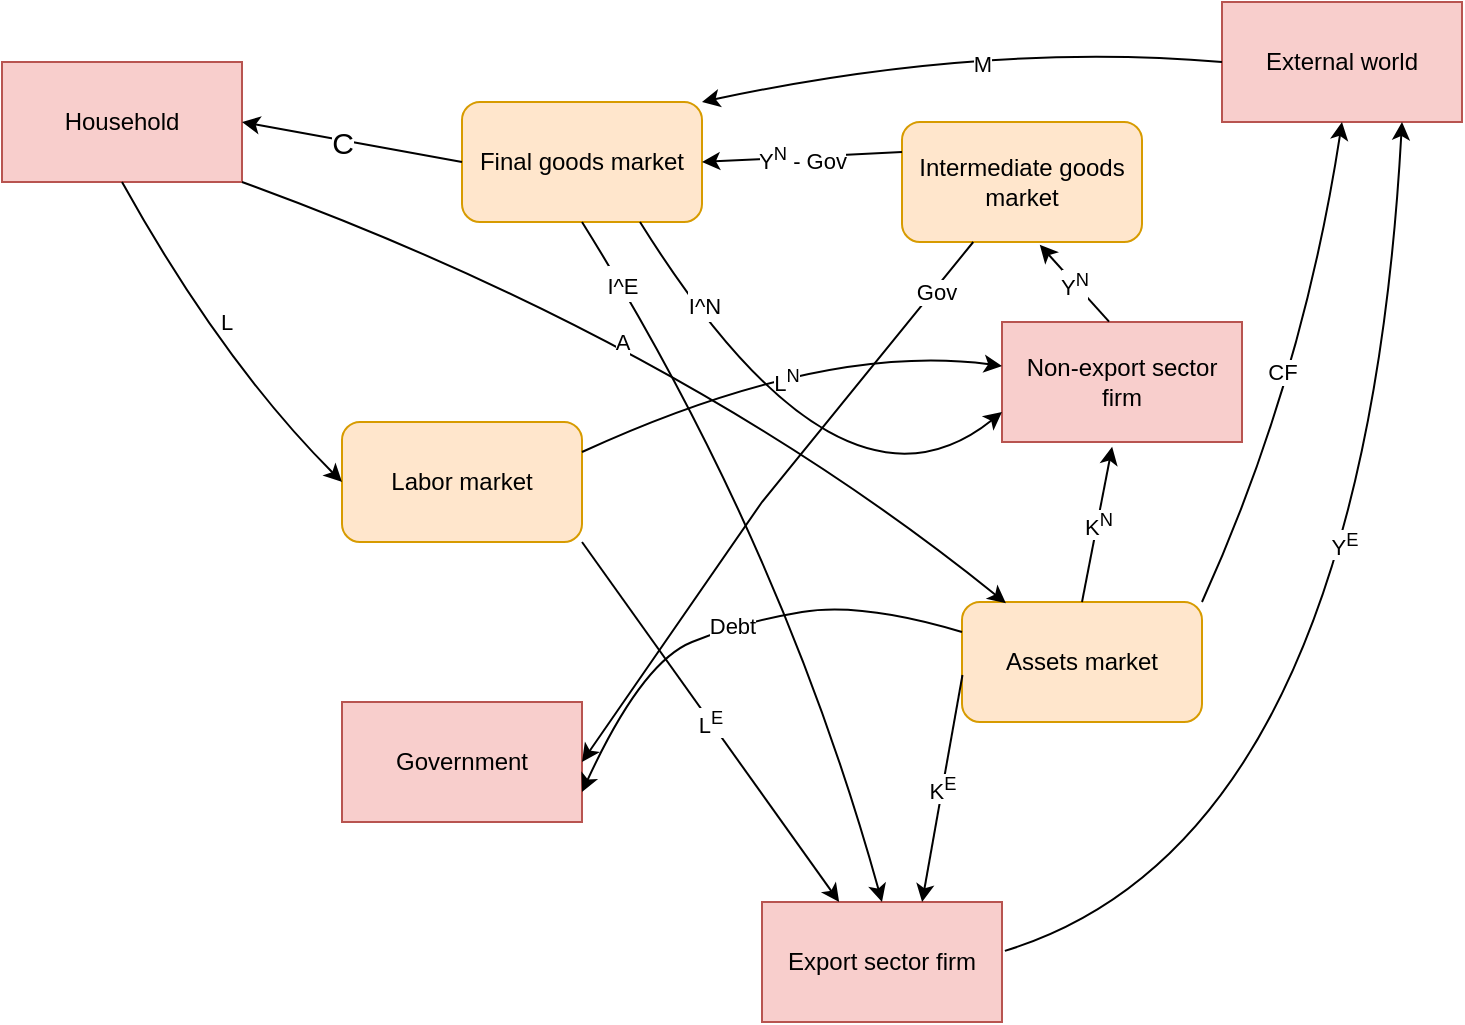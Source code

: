 <mxfile version="20.3.0" type="github">
  <diagram id="jy6cDKCAjOVsu_4QMrVE" name="Page-1">
    <mxGraphModel dx="942" dy="551" grid="1" gridSize="10" guides="1" tooltips="1" connect="1" arrows="1" fold="1" page="1" pageScale="1" pageWidth="827" pageHeight="1169" math="0" shadow="0">
      <root>
        <mxCell id="0" />
        <mxCell id="1" parent="0" />
        <mxCell id="r3nEOo71iXhfzzqYjHbu-1" value="Household" style="rounded=0;whiteSpace=wrap;html=1;fillColor=#f8cecc;strokeColor=#b85450;" parent="1" vertex="1">
          <mxGeometry x="20" y="60" width="120" height="60" as="geometry" />
        </mxCell>
        <mxCell id="r3nEOo71iXhfzzqYjHbu-2" value="&lt;div&gt;Government&lt;/div&gt;" style="whiteSpace=wrap;html=1;fillColor=#f8cecc;strokeColor=#b85450;" parent="1" vertex="1">
          <mxGeometry x="190" y="380" width="120" height="60" as="geometry" />
        </mxCell>
        <mxCell id="r3nEOo71iXhfzzqYjHbu-3" value="&lt;div&gt;Non-export sector firm&lt;br&gt;&lt;/div&gt;" style="whiteSpace=wrap;html=1;fillColor=#f8cecc;strokeColor=#b85450;" parent="1" vertex="1">
          <mxGeometry x="520" y="190" width="120" height="60" as="geometry" />
        </mxCell>
        <mxCell id="r3nEOo71iXhfzzqYjHbu-4" value="&lt;div&gt;Export sector firm&lt;/div&gt;" style="whiteSpace=wrap;html=1;fillColor=#f8cecc;strokeColor=#b85450;" parent="1" vertex="1">
          <mxGeometry x="400" y="480" width="120" height="60" as="geometry" />
        </mxCell>
        <mxCell id="r3nEOo71iXhfzzqYjHbu-5" value="&lt;div&gt;External world&lt;/div&gt;" style="whiteSpace=wrap;html=1;fillColor=#f8cecc;strokeColor=#b85450;" parent="1" vertex="1">
          <mxGeometry x="630" y="30" width="120" height="60" as="geometry" />
        </mxCell>
        <mxCell id="r3nEOo71iXhfzzqYjHbu-6" value="Labor market" style="rounded=1;whiteSpace=wrap;html=1;fillColor=#ffe6cc;strokeColor=#d79b00;" parent="1" vertex="1">
          <mxGeometry x="190" y="240" width="120" height="60" as="geometry" />
        </mxCell>
        <mxCell id="r3nEOo71iXhfzzqYjHbu-8" value="&lt;div&gt;Final goods market&lt;/div&gt;" style="rounded=1;whiteSpace=wrap;html=1;fillColor=#ffe6cc;strokeColor=#d79b00;" parent="1" vertex="1">
          <mxGeometry x="250" y="80" width="120" height="60" as="geometry" />
        </mxCell>
        <mxCell id="r3nEOo71iXhfzzqYjHbu-9" value="Intermediate goods market" style="rounded=1;whiteSpace=wrap;html=1;fillColor=#ffe6cc;strokeColor=#d79b00;" parent="1" vertex="1">
          <mxGeometry x="470" y="90" width="120" height="60" as="geometry" />
        </mxCell>
        <mxCell id="r3nEOo71iXhfzzqYjHbu-10" value="Assets market" style="rounded=1;whiteSpace=wrap;html=1;labelBackgroundColor=none;fillColor=#ffe6cc;strokeColor=#d79b00;" parent="1" vertex="1">
          <mxGeometry x="500" y="330" width="120" height="60" as="geometry" />
        </mxCell>
        <mxCell id="r3nEOo71iXhfzzqYjHbu-15" value="" style="endArrow=classic;html=1;exitX=0;exitY=0.5;exitDx=0;exitDy=0;entryX=1;entryY=0.5;entryDx=0;entryDy=0;curved=1;" parent="1" source="r3nEOo71iXhfzzqYjHbu-8" target="r3nEOo71iXhfzzqYjHbu-1" edge="1">
          <mxGeometry relative="1" as="geometry">
            <mxPoint x="140" y="140" as="sourcePoint" />
            <mxPoint x="240" y="140" as="targetPoint" />
            <Array as="points" />
          </mxGeometry>
        </mxCell>
        <mxCell id="r3nEOo71iXhfzzqYjHbu-16" value="C" style="edgeLabel;resizable=0;html=1;align=center;verticalAlign=middle;fontSize=15;" parent="r3nEOo71iXhfzzqYjHbu-15" connectable="0" vertex="1">
          <mxGeometry relative="1" as="geometry">
            <mxPoint x="-5" as="offset" />
          </mxGeometry>
        </mxCell>
        <mxCell id="r3nEOo71iXhfzzqYjHbu-18" value="" style="endArrow=classic;html=1;rounded=0;entryX=0.574;entryY=1.023;entryDx=0;entryDy=0;exitX=0.446;exitY=-0.003;exitDx=0;exitDy=0;entryPerimeter=0;exitPerimeter=0;" parent="1" source="r3nEOo71iXhfzzqYjHbu-3" target="r3nEOo71iXhfzzqYjHbu-9" edge="1">
          <mxGeometry relative="1" as="geometry">
            <mxPoint x="364" y="49.5" as="sourcePoint" />
            <mxPoint x="464" y="49.5" as="targetPoint" />
            <Array as="points" />
          </mxGeometry>
        </mxCell>
        <mxCell id="r3nEOo71iXhfzzqYjHbu-19" value="Y&lt;sup&gt;N&lt;/sup&gt;" style="edgeLabel;resizable=0;html=1;align=center;verticalAlign=middle;" parent="r3nEOo71iXhfzzqYjHbu-18" connectable="0" vertex="1">
          <mxGeometry relative="1" as="geometry" />
        </mxCell>
        <mxCell id="r3nEOo71iXhfzzqYjHbu-20" value="" style="endArrow=classic;html=1;rounded=0;exitX=0;exitY=0.25;exitDx=0;exitDy=0;entryX=1;entryY=0.5;entryDx=0;entryDy=0;" parent="1" source="r3nEOo71iXhfzzqYjHbu-9" target="r3nEOo71iXhfzzqYjHbu-8" edge="1">
          <mxGeometry relative="1" as="geometry">
            <mxPoint x="320" y="160" as="sourcePoint" />
            <mxPoint x="420" y="160" as="targetPoint" />
          </mxGeometry>
        </mxCell>
        <mxCell id="r3nEOo71iXhfzzqYjHbu-21" value="&lt;div&gt;Y&lt;sup&gt;N&lt;/sup&gt; - Gov&lt;/div&gt;" style="edgeLabel;resizable=0;html=1;align=center;verticalAlign=middle;" parent="r3nEOo71iXhfzzqYjHbu-20" connectable="0" vertex="1">
          <mxGeometry relative="1" as="geometry" />
        </mxCell>
        <mxCell id="r3nEOo71iXhfzzqYjHbu-22" value="" style="endArrow=classic;html=1;exitX=0.5;exitY=1;exitDx=0;exitDy=0;entryX=0;entryY=0.5;entryDx=0;entryDy=0;curved=1;" parent="1" source="r3nEOo71iXhfzzqYjHbu-1" target="r3nEOo71iXhfzzqYjHbu-6" edge="1">
          <mxGeometry relative="1" as="geometry">
            <mxPoint x="120" y="200" as="sourcePoint" />
            <mxPoint x="220" y="200" as="targetPoint" />
            <Array as="points">
              <mxPoint x="130" y="210" />
            </Array>
          </mxGeometry>
        </mxCell>
        <mxCell id="r3nEOo71iXhfzzqYjHbu-23" value="L" style="edgeLabel;resizable=0;html=1;align=center;verticalAlign=middle;" parent="r3nEOo71iXhfzzqYjHbu-22" connectable="0" vertex="1">
          <mxGeometry relative="1" as="geometry">
            <mxPoint x="6" y="-12" as="offset" />
          </mxGeometry>
        </mxCell>
        <mxCell id="r3nEOo71iXhfzzqYjHbu-24" value="" style="endArrow=classic;html=1;exitX=1;exitY=0.25;exitDx=0;exitDy=0;curved=1;" parent="1" source="r3nEOo71iXhfzzqYjHbu-6" target="r3nEOo71iXhfzzqYjHbu-3" edge="1">
          <mxGeometry relative="1" as="geometry">
            <mxPoint x="380" y="230" as="sourcePoint" />
            <mxPoint x="480" y="230" as="targetPoint" />
            <Array as="points">
              <mxPoint x="430" y="200" />
            </Array>
          </mxGeometry>
        </mxCell>
        <mxCell id="r3nEOo71iXhfzzqYjHbu-25" value="&lt;div&gt;L&lt;sup&gt;N&lt;/sup&gt;&lt;/div&gt;" style="edgeLabel;resizable=0;html=1;align=center;verticalAlign=middle;" parent="r3nEOo71iXhfzzqYjHbu-24" connectable="0" vertex="1">
          <mxGeometry relative="1" as="geometry">
            <mxPoint y="10" as="offset" />
          </mxGeometry>
        </mxCell>
        <mxCell id="r3nEOo71iXhfzzqYjHbu-26" value="" style="endArrow=classic;html=1;rounded=0;exitX=1;exitY=1;exitDx=0;exitDy=0;" parent="1" target="r3nEOo71iXhfzzqYjHbu-4" edge="1" source="r3nEOo71iXhfzzqYjHbu-6">
          <mxGeometry relative="1" as="geometry">
            <mxPoint x="350" y="278.48" as="sourcePoint" />
            <mxPoint x="520" y="260.002" as="targetPoint" />
          </mxGeometry>
        </mxCell>
        <mxCell id="r3nEOo71iXhfzzqYjHbu-27" value="&lt;div&gt;L&lt;sup&gt;E&lt;/sup&gt;&lt;/div&gt;" style="edgeLabel;resizable=0;html=1;align=center;verticalAlign=middle;" parent="r3nEOo71iXhfzzqYjHbu-26" connectable="0" vertex="1">
          <mxGeometry relative="1" as="geometry" />
        </mxCell>
        <mxCell id="r3nEOo71iXhfzzqYjHbu-28" value="" style="endArrow=classic;html=1;rounded=0;entryX=0.459;entryY=1.04;entryDx=0;entryDy=0;entryPerimeter=0;exitX=0.5;exitY=0;exitDx=0;exitDy=0;" parent="1" source="r3nEOo71iXhfzzqYjHbu-10" target="r3nEOo71iXhfzzqYjHbu-3" edge="1">
          <mxGeometry relative="1" as="geometry">
            <mxPoint x="520" y="290" as="sourcePoint" />
            <mxPoint x="620" y="290" as="targetPoint" />
          </mxGeometry>
        </mxCell>
        <mxCell id="r3nEOo71iXhfzzqYjHbu-29" value="K&lt;sup&gt;N&lt;/sup&gt;" style="edgeLabel;resizable=0;html=1;align=center;verticalAlign=middle;" parent="r3nEOo71iXhfzzqYjHbu-28" connectable="0" vertex="1">
          <mxGeometry relative="1" as="geometry" />
        </mxCell>
        <mxCell id="r3nEOo71iXhfzzqYjHbu-30" value="" style="endArrow=classic;html=1;rounded=0;entryX=0.667;entryY=0;entryDx=0;entryDy=0;entryPerimeter=0;exitX=0.002;exitY=0.608;exitDx=0;exitDy=0;exitPerimeter=0;" parent="1" source="r3nEOo71iXhfzzqYjHbu-10" target="r3nEOo71iXhfzzqYjHbu-4" edge="1">
          <mxGeometry relative="1" as="geometry">
            <mxPoint x="447.46" y="390" as="sourcePoint" />
            <mxPoint x="452.54" y="312.4" as="targetPoint" />
          </mxGeometry>
        </mxCell>
        <mxCell id="r3nEOo71iXhfzzqYjHbu-31" value="K&lt;sup&gt;E&lt;/sup&gt;" style="edgeLabel;resizable=0;html=1;align=center;verticalAlign=middle;" parent="r3nEOo71iXhfzzqYjHbu-30" connectable="0" vertex="1">
          <mxGeometry relative="1" as="geometry" />
        </mxCell>
        <mxCell id="r3nEOo71iXhfzzqYjHbu-39" value="" style="endArrow=classic;html=1;entryX=0.5;entryY=1;entryDx=0;entryDy=0;exitX=1;exitY=0;exitDx=0;exitDy=0;curved=1;" parent="1" source="r3nEOo71iXhfzzqYjHbu-10" target="r3nEOo71iXhfzzqYjHbu-5" edge="1">
          <mxGeometry relative="1" as="geometry">
            <mxPoint x="630" y="360" as="sourcePoint" />
            <mxPoint x="730" y="400" as="targetPoint" />
            <Array as="points">
              <mxPoint x="670" y="220" />
            </Array>
          </mxGeometry>
        </mxCell>
        <mxCell id="r3nEOo71iXhfzzqYjHbu-40" value="CF" style="edgeLabel;resizable=0;html=1;align=center;verticalAlign=middle;" parent="r3nEOo71iXhfzzqYjHbu-39" connectable="0" vertex="1">
          <mxGeometry relative="1" as="geometry">
            <mxPoint x="-11" as="offset" />
          </mxGeometry>
        </mxCell>
        <mxCell id="r3nEOo71iXhfzzqYjHbu-41" value="" style="endArrow=classic;html=1;rounded=0;entryX=1;entryY=0.5;entryDx=0;entryDy=0;" parent="1" source="r3nEOo71iXhfzzqYjHbu-9" target="r3nEOo71iXhfzzqYjHbu-2" edge="1">
          <mxGeometry relative="1" as="geometry">
            <mxPoint x="350" y="180" as="sourcePoint" />
            <mxPoint x="450" y="180" as="targetPoint" />
            <Array as="points">
              <mxPoint x="400" y="280" />
            </Array>
          </mxGeometry>
        </mxCell>
        <mxCell id="r3nEOo71iXhfzzqYjHbu-42" value="Gov" style="edgeLabel;resizable=0;html=1;align=center;verticalAlign=middle;" parent="r3nEOo71iXhfzzqYjHbu-41" connectable="0" vertex="1">
          <mxGeometry relative="1" as="geometry">
            <mxPoint x="84" y="-102" as="offset" />
          </mxGeometry>
        </mxCell>
        <mxCell id="r3nEOo71iXhfzzqYjHbu-43" value="" style="endArrow=classic;html=1;exitX=0;exitY=0.25;exitDx=0;exitDy=0;entryX=1;entryY=0.75;entryDx=0;entryDy=0;curved=1;" parent="1" source="r3nEOo71iXhfzzqYjHbu-10" target="r3nEOo71iXhfzzqYjHbu-2" edge="1">
          <mxGeometry relative="1" as="geometry">
            <mxPoint x="430" y="380" as="sourcePoint" />
            <mxPoint x="530" y="380" as="targetPoint" />
            <Array as="points">
              <mxPoint x="450" y="330" />
              <mxPoint x="390" y="340" />
              <mxPoint x="340" y="360" />
            </Array>
          </mxGeometry>
        </mxCell>
        <mxCell id="r3nEOo71iXhfzzqYjHbu-44" value="Debt" style="edgeLabel;resizable=0;html=1;align=center;verticalAlign=middle;" parent="r3nEOo71iXhfzzqYjHbu-43" connectable="0" vertex="1">
          <mxGeometry relative="1" as="geometry" />
        </mxCell>
        <mxCell id="r3nEOo71iXhfzzqYjHbu-45" value="" style="endArrow=classic;html=1;entryX=0.183;entryY=0.01;entryDx=0;entryDy=0;entryPerimeter=0;exitX=1;exitY=1;exitDx=0;exitDy=0;curved=1;" parent="1" source="r3nEOo71iXhfzzqYjHbu-1" target="r3nEOo71iXhfzzqYjHbu-10" edge="1">
          <mxGeometry relative="1" as="geometry">
            <mxPoint x="60" y="210" as="sourcePoint" />
            <mxPoint x="160" y="210" as="targetPoint" />
            <Array as="points">
              <mxPoint x="360" y="200" />
            </Array>
          </mxGeometry>
        </mxCell>
        <mxCell id="r3nEOo71iXhfzzqYjHbu-46" value="A" style="edgeLabel;resizable=0;html=1;align=center;verticalAlign=middle;" parent="r3nEOo71iXhfzzqYjHbu-45" connectable="0" vertex="1">
          <mxGeometry relative="1" as="geometry">
            <mxPoint x="-18" y="4" as="offset" />
          </mxGeometry>
        </mxCell>
        <mxCell id="r3nEOo71iXhfzzqYjHbu-47" value="" style="endArrow=classic;html=1;exitX=1.012;exitY=0.407;exitDx=0;exitDy=0;exitPerimeter=0;entryX=0.75;entryY=1;entryDx=0;entryDy=0;curved=1;" parent="1" source="r3nEOo71iXhfzzqYjHbu-4" target="r3nEOo71iXhfzzqYjHbu-5" edge="1">
          <mxGeometry relative="1" as="geometry">
            <mxPoint x="580" y="439.52" as="sourcePoint" />
            <mxPoint x="680" y="439.52" as="targetPoint" />
            <Array as="points">
              <mxPoint x="700" y="450" />
            </Array>
          </mxGeometry>
        </mxCell>
        <mxCell id="r3nEOo71iXhfzzqYjHbu-48" value="Y&lt;sup&gt;E&lt;/sup&gt;" style="edgeLabel;resizable=0;html=1;align=center;verticalAlign=middle;" parent="r3nEOo71iXhfzzqYjHbu-47" connectable="0" vertex="1">
          <mxGeometry relative="1" as="geometry">
            <mxPoint x="-14" y="-63" as="offset" />
          </mxGeometry>
        </mxCell>
        <mxCell id="r3nEOo71iXhfzzqYjHbu-49" value="" style="endArrow=classic;html=1;entryX=1;entryY=0;entryDx=0;entryDy=0;exitX=0;exitY=0.5;exitDx=0;exitDy=0;curved=1;" parent="1" source="r3nEOo71iXhfzzqYjHbu-5" target="r3nEOo71iXhfzzqYjHbu-8" edge="1">
          <mxGeometry relative="1" as="geometry">
            <mxPoint x="640" y="280" as="sourcePoint" />
            <mxPoint x="740" y="280" as="targetPoint" />
            <Array as="points">
              <mxPoint x="510" y="50" />
            </Array>
          </mxGeometry>
        </mxCell>
        <mxCell id="r3nEOo71iXhfzzqYjHbu-50" value="M" style="edgeLabel;resizable=0;html=1;align=center;verticalAlign=middle;" parent="r3nEOo71iXhfzzqYjHbu-49" connectable="0" vertex="1">
          <mxGeometry relative="1" as="geometry">
            <mxPoint x="11" y="8" as="offset" />
          </mxGeometry>
        </mxCell>
        <mxCell id="A6kvcBWrdAsPII1lX4vL-1" value="" style="endArrow=classic;html=1;exitX=0.5;exitY=1;exitDx=0;exitDy=0;entryX=0.5;entryY=0;entryDx=0;entryDy=0;curved=1;" edge="1" parent="1" source="r3nEOo71iXhfzzqYjHbu-8" target="r3nEOo71iXhfzzqYjHbu-4">
          <mxGeometry relative="1" as="geometry">
            <mxPoint x="380" y="160" as="sourcePoint" />
            <mxPoint x="270" y="140" as="targetPoint" />
            <Array as="points">
              <mxPoint x="410" y="300" />
            </Array>
          </mxGeometry>
        </mxCell>
        <mxCell id="A6kvcBWrdAsPII1lX4vL-2" value="&lt;font style=&quot;font-size: 11px;&quot;&gt;I^E&lt;/font&gt;" style="edgeLabel;resizable=0;html=1;align=center;verticalAlign=middle;fontSize=15;" connectable="0" vertex="1" parent="A6kvcBWrdAsPII1lX4vL-1">
          <mxGeometry relative="1" as="geometry">
            <mxPoint x="-80" y="-129" as="offset" />
          </mxGeometry>
        </mxCell>
        <mxCell id="A6kvcBWrdAsPII1lX4vL-4" value="" style="endArrow=classic;html=1;exitX=0.5;exitY=1;exitDx=0;exitDy=0;entryX=0;entryY=0.75;entryDx=0;entryDy=0;curved=1;" edge="1" parent="1" target="r3nEOo71iXhfzzqYjHbu-3">
          <mxGeometry relative="1" as="geometry">
            <mxPoint x="339" y="140" as="sourcePoint" />
            <mxPoint x="489" y="480" as="targetPoint" />
            <Array as="points">
              <mxPoint x="439" y="300" />
            </Array>
          </mxGeometry>
        </mxCell>
        <mxCell id="A6kvcBWrdAsPII1lX4vL-5" value="&lt;font style=&quot;font-size: 11px;&quot;&gt;I^N&lt;/font&gt;" style="edgeLabel;resizable=0;html=1;align=center;verticalAlign=middle;fontSize=15;" connectable="0" vertex="1" parent="A6kvcBWrdAsPII1lX4vL-4">
          <mxGeometry relative="1" as="geometry">
            <mxPoint x="-46" y="-84" as="offset" />
          </mxGeometry>
        </mxCell>
      </root>
    </mxGraphModel>
  </diagram>
</mxfile>
